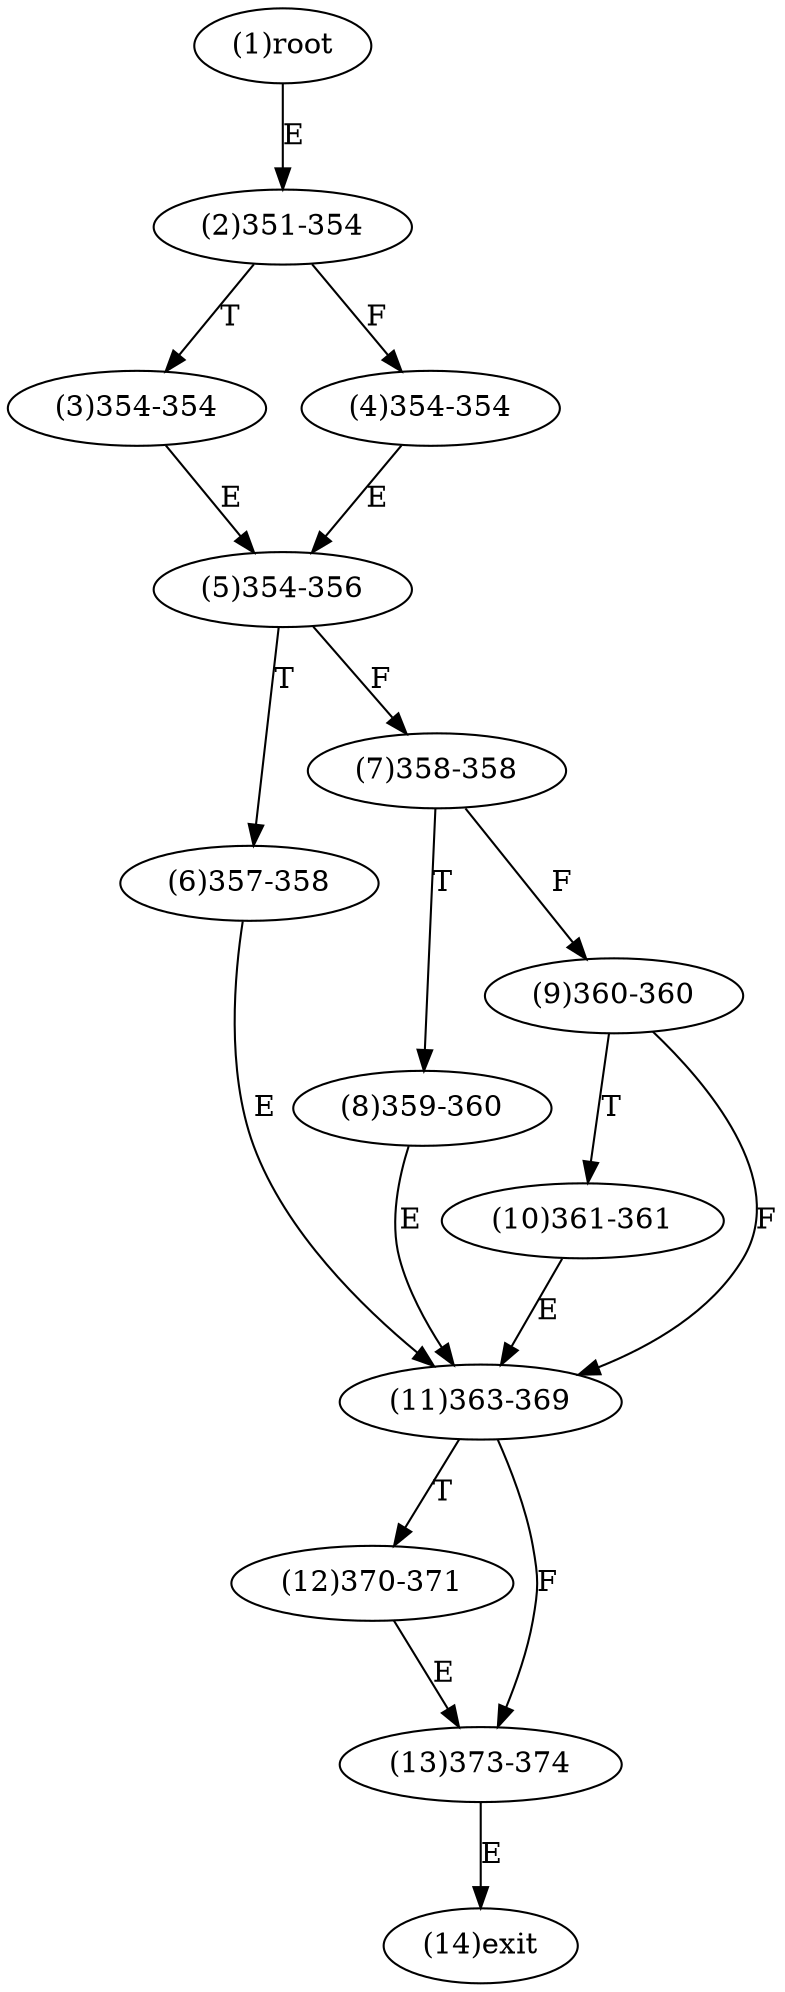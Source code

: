 digraph "" { 
1[ label="(1)root"];
2[ label="(2)351-354"];
3[ label="(3)354-354"];
4[ label="(4)354-354"];
5[ label="(5)354-356"];
6[ label="(6)357-358"];
7[ label="(7)358-358"];
8[ label="(8)359-360"];
9[ label="(9)360-360"];
10[ label="(10)361-361"];
11[ label="(11)363-369"];
12[ label="(12)370-371"];
13[ label="(13)373-374"];
14[ label="(14)exit"];
1->2[ label="E"];
2->4[ label="F"];
2->3[ label="T"];
3->5[ label="E"];
4->5[ label="E"];
5->7[ label="F"];
5->6[ label="T"];
6->11[ label="E"];
7->9[ label="F"];
7->8[ label="T"];
8->11[ label="E"];
9->11[ label="F"];
9->10[ label="T"];
10->11[ label="E"];
11->13[ label="F"];
11->12[ label="T"];
12->13[ label="E"];
13->14[ label="E"];
}